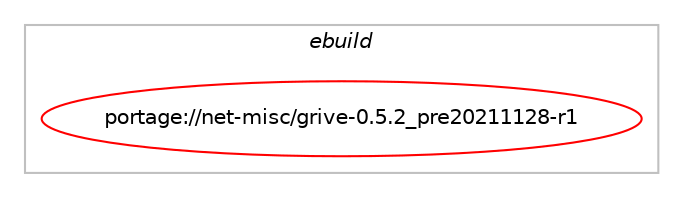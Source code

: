 digraph prolog {

# *************
# Graph options
# *************

newrank=true;
concentrate=true;
compound=true;
graph [rankdir=LR,fontname=Helvetica,fontsize=10,ranksep=1.5];#, ranksep=2.5, nodesep=0.2];
edge  [arrowhead=vee];
node  [fontname=Helvetica,fontsize=10];

# **********
# The ebuild
# **********

subgraph cluster_leftcol {
color=gray;
label=<<i>ebuild</i>>;
id [label="portage://net-misc/grive-0.5.2_pre20211128-r1", color=red, width=4, href="../net-misc/grive-0.5.2_pre20211128-r1.svg"];
}

# ****************
# The dependencies
# ****************

subgraph cluster_midcol {
color=gray;
label=<<i>dependencies</i>>;
subgraph cluster_compile {
fillcolor="#eeeeee";
style=filled;
label=<<i>compile</i>>;
# *** BEGIN UNKNOWN DEPENDENCY TYPE (TODO) ***
# id -> equal(any_of_group([package_dependency(portage://net-misc/grive-0.5.2_pre20211128-r1,install,no,net-misc,curl,none,[,,],[],[use(enable(curl_ssl_openssl),none)]),package_dependency(portage://net-misc/grive-0.5.2_pre20211128-r1,install,no,net-misc,curl,none,[,,],[],[use(enable(curl_ssl_gnutls),none)])]))
# *** END UNKNOWN DEPENDENCY TYPE (TODO) ***

# *** BEGIN UNKNOWN DEPENDENCY TYPE (TODO) ***
# id -> equal(package_dependency(portage://net-misc/grive-0.5.2_pre20211128-r1,install,no,dev-libs,boost,none,[,,],any_same_slot,[]))
# *** END UNKNOWN DEPENDENCY TYPE (TODO) ***

# *** BEGIN UNKNOWN DEPENDENCY TYPE (TODO) ***
# id -> equal(package_dependency(portage://net-misc/grive-0.5.2_pre20211128-r1,install,no,dev-libs,expat,none,[,,],[],[]))
# *** END UNKNOWN DEPENDENCY TYPE (TODO) ***

# *** BEGIN UNKNOWN DEPENDENCY TYPE (TODO) ***
# id -> equal(package_dependency(portage://net-misc/grive-0.5.2_pre20211128-r1,install,no,dev-libs,json-c,greaterequal,[0.11,,-r1,0.11-r1],any_same_slot,[]))
# *** END UNKNOWN DEPENDENCY TYPE (TODO) ***

# *** BEGIN UNKNOWN DEPENDENCY TYPE (TODO) ***
# id -> equal(package_dependency(portage://net-misc/grive-0.5.2_pre20211128-r1,install,no,dev-libs,libgcrypt,none,[,,],[slot(0),equal],[]))
# *** END UNKNOWN DEPENDENCY TYPE (TODO) ***

# *** BEGIN UNKNOWN DEPENDENCY TYPE (TODO) ***
# id -> equal(package_dependency(portage://net-misc/grive-0.5.2_pre20211128-r1,install,no,dev-libs,yajl,none,[,,],[],[]))
# *** END UNKNOWN DEPENDENCY TYPE (TODO) ***

# *** BEGIN UNKNOWN DEPENDENCY TYPE (TODO) ***
# id -> equal(package_dependency(portage://net-misc/grive-0.5.2_pre20211128-r1,install,no,sys-libs,binutils-libs,none,[,,],[slot(0),equal],[]))
# *** END UNKNOWN DEPENDENCY TYPE (TODO) ***

# *** BEGIN UNKNOWN DEPENDENCY TYPE (TODO) ***
# id -> equal(package_dependency(portage://net-misc/grive-0.5.2_pre20211128-r1,install,no,sys-libs,glibc,none,[,,],[],[]))
# *** END UNKNOWN DEPENDENCY TYPE (TODO) ***

}
subgraph cluster_compileandrun {
fillcolor="#eeeeee";
style=filled;
label=<<i>compile and run</i>>;
}
subgraph cluster_run {
fillcolor="#eeeeee";
style=filled;
label=<<i>run</i>>;
# *** BEGIN UNKNOWN DEPENDENCY TYPE (TODO) ***
# id -> equal(any_of_group([package_dependency(portage://net-misc/grive-0.5.2_pre20211128-r1,run,no,net-misc,curl,none,[,,],[],[use(enable(curl_ssl_openssl),none)]),package_dependency(portage://net-misc/grive-0.5.2_pre20211128-r1,run,no,net-misc,curl,none,[,,],[],[use(enable(curl_ssl_gnutls),none)])]))
# *** END UNKNOWN DEPENDENCY TYPE (TODO) ***

# *** BEGIN UNKNOWN DEPENDENCY TYPE (TODO) ***
# id -> equal(package_dependency(portage://net-misc/grive-0.5.2_pre20211128-r1,run,no,dev-libs,boost,none,[,,],any_same_slot,[]))
# *** END UNKNOWN DEPENDENCY TYPE (TODO) ***

# *** BEGIN UNKNOWN DEPENDENCY TYPE (TODO) ***
# id -> equal(package_dependency(portage://net-misc/grive-0.5.2_pre20211128-r1,run,no,dev-libs,expat,none,[,,],[],[]))
# *** END UNKNOWN DEPENDENCY TYPE (TODO) ***

# *** BEGIN UNKNOWN DEPENDENCY TYPE (TODO) ***
# id -> equal(package_dependency(portage://net-misc/grive-0.5.2_pre20211128-r1,run,no,dev-libs,json-c,greaterequal,[0.11,,-r1,0.11-r1],any_same_slot,[]))
# *** END UNKNOWN DEPENDENCY TYPE (TODO) ***

# *** BEGIN UNKNOWN DEPENDENCY TYPE (TODO) ***
# id -> equal(package_dependency(portage://net-misc/grive-0.5.2_pre20211128-r1,run,no,dev-libs,libgcrypt,none,[,,],[slot(0),equal],[]))
# *** END UNKNOWN DEPENDENCY TYPE (TODO) ***

# *** BEGIN UNKNOWN DEPENDENCY TYPE (TODO) ***
# id -> equal(package_dependency(portage://net-misc/grive-0.5.2_pre20211128-r1,run,no,dev-libs,yajl,none,[,,],[],[]))
# *** END UNKNOWN DEPENDENCY TYPE (TODO) ***

# *** BEGIN UNKNOWN DEPENDENCY TYPE (TODO) ***
# id -> equal(package_dependency(portage://net-misc/grive-0.5.2_pre20211128-r1,run,no,sys-libs,binutils-libs,none,[,,],[slot(0),equal],[]))
# *** END UNKNOWN DEPENDENCY TYPE (TODO) ***

# *** BEGIN UNKNOWN DEPENDENCY TYPE (TODO) ***
# id -> equal(package_dependency(portage://net-misc/grive-0.5.2_pre20211128-r1,run,no,sys-libs,glibc,none,[,,],[],[]))
# *** END UNKNOWN DEPENDENCY TYPE (TODO) ***

}
}

# **************
# The candidates
# **************

subgraph cluster_choices {
rank=same;
color=gray;
label=<<i>candidates</i>>;

}

}

